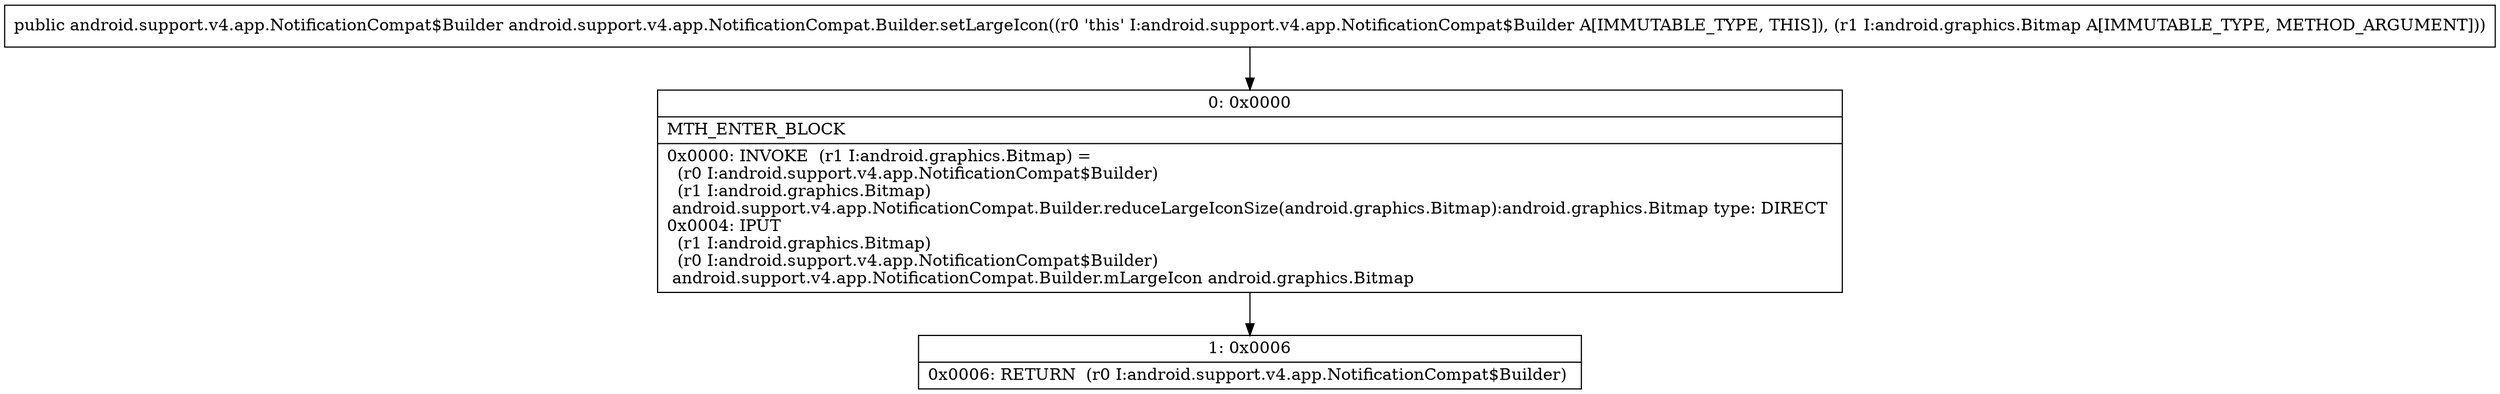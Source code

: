 digraph "CFG forandroid.support.v4.app.NotificationCompat.Builder.setLargeIcon(Landroid\/graphics\/Bitmap;)Landroid\/support\/v4\/app\/NotificationCompat$Builder;" {
Node_0 [shape=record,label="{0\:\ 0x0000|MTH_ENTER_BLOCK\l|0x0000: INVOKE  (r1 I:android.graphics.Bitmap) = \l  (r0 I:android.support.v4.app.NotificationCompat$Builder)\l  (r1 I:android.graphics.Bitmap)\l android.support.v4.app.NotificationCompat.Builder.reduceLargeIconSize(android.graphics.Bitmap):android.graphics.Bitmap type: DIRECT \l0x0004: IPUT  \l  (r1 I:android.graphics.Bitmap)\l  (r0 I:android.support.v4.app.NotificationCompat$Builder)\l android.support.v4.app.NotificationCompat.Builder.mLargeIcon android.graphics.Bitmap \l}"];
Node_1 [shape=record,label="{1\:\ 0x0006|0x0006: RETURN  (r0 I:android.support.v4.app.NotificationCompat$Builder) \l}"];
MethodNode[shape=record,label="{public android.support.v4.app.NotificationCompat$Builder android.support.v4.app.NotificationCompat.Builder.setLargeIcon((r0 'this' I:android.support.v4.app.NotificationCompat$Builder A[IMMUTABLE_TYPE, THIS]), (r1 I:android.graphics.Bitmap A[IMMUTABLE_TYPE, METHOD_ARGUMENT])) }"];
MethodNode -> Node_0;
Node_0 -> Node_1;
}

